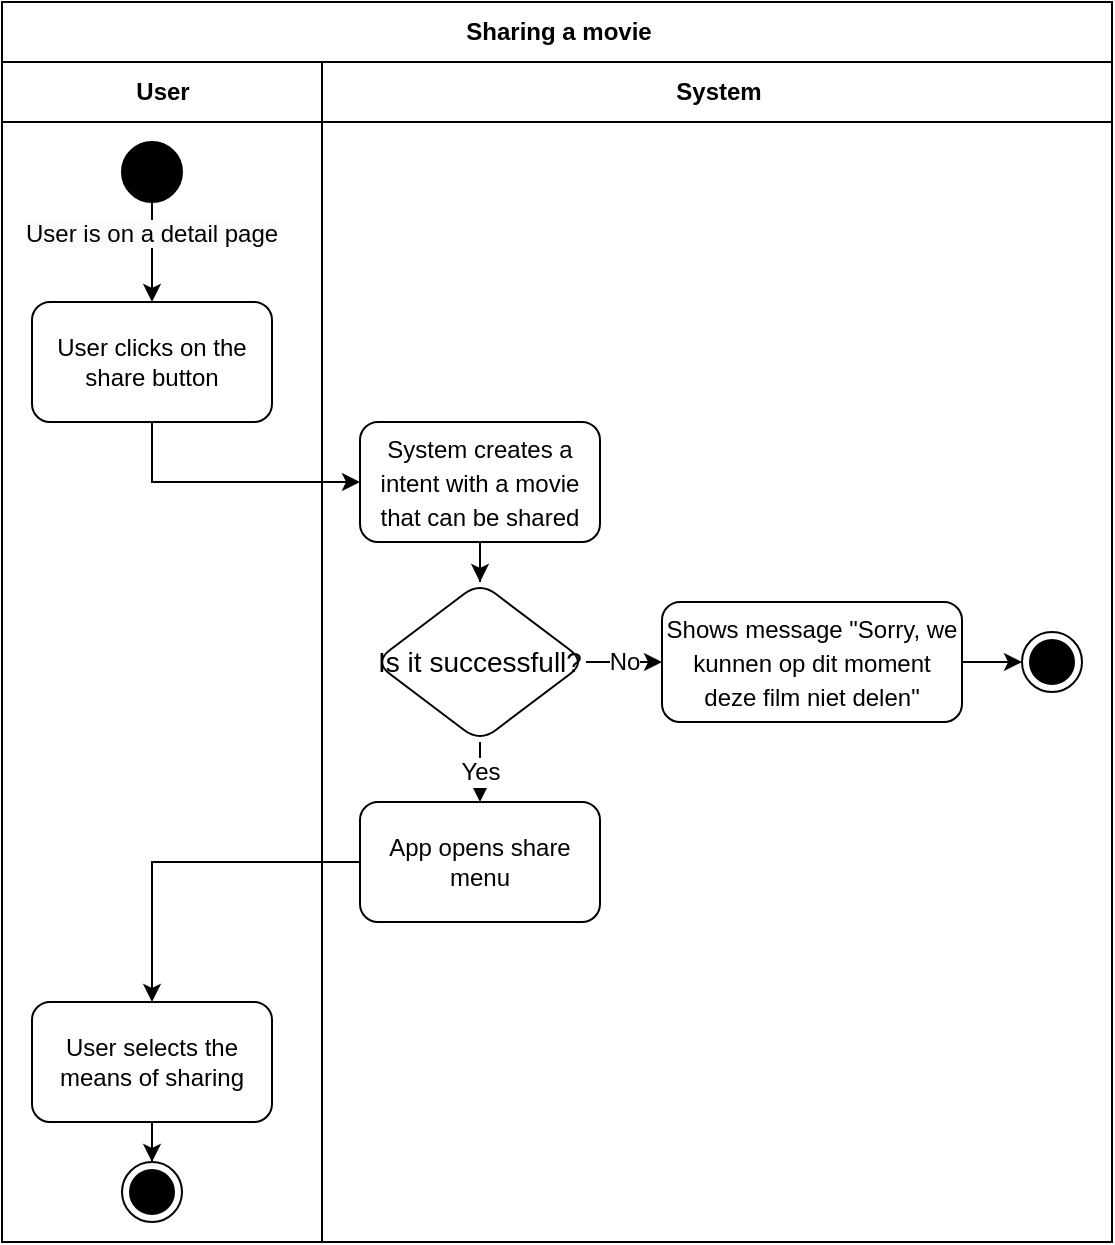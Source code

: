 <mxfile version="20.8.10" type="device"><diagram name="Page-1" id="TEiiZJtN-qKgT4E40Hxx"><mxGraphModel dx="1098" dy="772" grid="1" gridSize="10" guides="1" tooltips="1" connect="1" arrows="1" fold="1" page="1" pageScale="1" pageWidth="827" pageHeight="1169" math="0" shadow="0"><root><mxCell id="0"/><mxCell id="1" parent="0"/><mxCell id="q3mtD9LjC971txdhkeBY-1" value="Sharing a movie" style="swimlane;childLayout=stackLayout;resizeParent=1;resizeParentMax=0;startSize=30;html=1;" vertex="1" parent="1"><mxGeometry x="790" y="70" width="555" height="620" as="geometry"/></mxCell><mxCell id="q3mtD9LjC971txdhkeBY-2" value="User" style="swimlane;startSize=30;html=1;" vertex="1" parent="q3mtD9LjC971txdhkeBY-1"><mxGeometry y="30" width="160" height="590" as="geometry"/></mxCell><mxCell id="5jr6RTSWNDzqA51B39Cq-2" value="User clicks on the share button" style="rounded=1;whiteSpace=wrap;html=1;" parent="q3mtD9LjC971txdhkeBY-2" vertex="1"><mxGeometry x="15.0" y="120" width="120" height="60" as="geometry"/></mxCell><mxCell id="5jr6RTSWNDzqA51B39Cq-12" value="User selects the means of sharing" style="whiteSpace=wrap;html=1;rounded=1;" parent="q3mtD9LjC971txdhkeBY-2" vertex="1"><mxGeometry x="15.0" y="470" width="120" height="60" as="geometry"/></mxCell><mxCell id="5jr6RTSWNDzqA51B39Cq-14" value="" style="ellipse;html=1;shape=endState;fillColor=strokeColor;" parent="q3mtD9LjC971txdhkeBY-2" vertex="1"><mxGeometry x="60.0" y="550" width="30" height="30" as="geometry"/></mxCell><mxCell id="5jr6RTSWNDzqA51B39Cq-15" value="" style="edgeStyle=orthogonalEdgeStyle;rounded=0;orthogonalLoop=1;jettySize=auto;html=1;" parent="q3mtD9LjC971txdhkeBY-2" source="5jr6RTSWNDzqA51B39Cq-12" target="5jr6RTSWNDzqA51B39Cq-14" edge="1"><mxGeometry relative="1" as="geometry"/></mxCell><mxCell id="5jr6RTSWNDzqA51B39Cq-21" style="edgeStyle=orthogonalEdgeStyle;rounded=0;orthogonalLoop=1;jettySize=auto;html=1;entryX=0.5;entryY=0;entryDx=0;entryDy=0;" parent="q3mtD9LjC971txdhkeBY-2" source="5jr6RTSWNDzqA51B39Cq-16" target="5jr6RTSWNDzqA51B39Cq-2" edge="1"><mxGeometry relative="1" as="geometry"/></mxCell><mxCell id="5jr6RTSWNDzqA51B39Cq-16" value="" style="ellipse;fillColor=strokeColor;" parent="q3mtD9LjC971txdhkeBY-2" vertex="1"><mxGeometry x="60.0" y="40" width="30" height="30" as="geometry"/></mxCell><mxCell id="5jr6RTSWNDzqA51B39Cq-25" value="&lt;span style=&quot;color: rgb(0, 0, 0); font-family: Helvetica; font-size: 12px; font-style: normal; font-variant-ligatures: normal; font-variant-caps: normal; font-weight: 400; letter-spacing: normal; orphans: 2; text-align: center; text-indent: 0px; text-transform: none; widows: 2; word-spacing: 0px; -webkit-text-stroke-width: 0px; background-color: rgb(251, 251, 251); text-decoration-thickness: initial; text-decoration-style: initial; text-decoration-color: initial; float: none; display: inline !important;&quot;&gt;User is on a detail page&lt;/span&gt;" style="text;whiteSpace=wrap;html=1;fontSize=14;" parent="q3mtD9LjC971txdhkeBY-2" vertex="1"><mxGeometry x="10.0" y="70" width="160" height="40" as="geometry"/></mxCell><mxCell id="q3mtD9LjC971txdhkeBY-3" value="System" style="swimlane;startSize=30;html=1;" vertex="1" parent="q3mtD9LjC971txdhkeBY-1"><mxGeometry x="160" y="30" width="395" height="590" as="geometry"/></mxCell><mxCell id="5jr6RTSWNDzqA51B39Cq-9" value="App opens share menu" style="whiteSpace=wrap;html=1;rounded=1;" parent="q3mtD9LjC971txdhkeBY-3" vertex="1"><mxGeometry x="19" y="370" width="120" height="60" as="geometry"/></mxCell><mxCell id="5jr6RTSWNDzqA51B39Cq-27" value="&lt;font style=&quot;font-size: 12px;&quot;&gt;System creates a intent with a movie that can be shared&lt;/font&gt;" style="whiteSpace=wrap;html=1;rounded=1;fontSize=14;" parent="q3mtD9LjC971txdhkeBY-3" vertex="1"><mxGeometry x="19" y="180" width="120" height="60" as="geometry"/></mxCell><mxCell id="5jr6RTSWNDzqA51B39Cq-31" value="Yes" style="edgeStyle=orthogonalEdgeStyle;rounded=0;orthogonalLoop=1;jettySize=auto;html=1;fontSize=12;" parent="q3mtD9LjC971txdhkeBY-3" source="5jr6RTSWNDzqA51B39Cq-29" target="5jr6RTSWNDzqA51B39Cq-9" edge="1"><mxGeometry relative="1" as="geometry"/></mxCell><mxCell id="5jr6RTSWNDzqA51B39Cq-29" value="Is it successfull?" style="rhombus;whiteSpace=wrap;html=1;fontSize=14;rounded=1;" parent="q3mtD9LjC971txdhkeBY-3" vertex="1"><mxGeometry x="26" y="260" width="106" height="80" as="geometry"/></mxCell><mxCell id="5jr6RTSWNDzqA51B39Cq-30" value="" style="edgeStyle=orthogonalEdgeStyle;rounded=0;orthogonalLoop=1;jettySize=auto;html=1;fontSize=12;" parent="q3mtD9LjC971txdhkeBY-3" source="5jr6RTSWNDzqA51B39Cq-27" target="5jr6RTSWNDzqA51B39Cq-29" edge="1"><mxGeometry relative="1" as="geometry"/></mxCell><mxCell id="5jr6RTSWNDzqA51B39Cq-32" value="&lt;font style=&quot;font-size: 12px;&quot;&gt;Shows message &quot;&lt;span id=&quot;docs-internal-guid-d133f6f2-7fff-0d2d-2d32-d1f8cae4e2a1&quot; style=&quot;font-family: &amp;quot;Proxima Nova&amp;quot;, sans-serif; background-color: rgb(255, 255, 255); font-variant-numeric: normal; font-variant-east-asian: normal; vertical-align: baseline;&quot;&gt;Sorry, we kunnen op dit moment deze film niet delen&lt;/span&gt;&quot;&lt;/font&gt;" style="whiteSpace=wrap;html=1;fontSize=14;rounded=1;" parent="q3mtD9LjC971txdhkeBY-3" vertex="1"><mxGeometry x="170" y="270" width="150" height="60" as="geometry"/></mxCell><mxCell id="5jr6RTSWNDzqA51B39Cq-33" value="No" style="edgeStyle=orthogonalEdgeStyle;rounded=0;orthogonalLoop=1;jettySize=auto;html=1;fontSize=12;" parent="q3mtD9LjC971txdhkeBY-3" source="5jr6RTSWNDzqA51B39Cq-29" target="5jr6RTSWNDzqA51B39Cq-32" edge="1"><mxGeometry relative="1" as="geometry"/></mxCell><mxCell id="5jr6RTSWNDzqA51B39Cq-36" value="" style="edgeStyle=orthogonalEdgeStyle;rounded=0;orthogonalLoop=1;jettySize=auto;html=1;fontSize=12;endArrow=none;endFill=0;startArrow=classic;startFill=1;" parent="q3mtD9LjC971txdhkeBY-3" source="5jr6RTSWNDzqA51B39Cq-34" target="5jr6RTSWNDzqA51B39Cq-32" edge="1"><mxGeometry relative="1" as="geometry"/></mxCell><mxCell id="5jr6RTSWNDzqA51B39Cq-34" value="" style="ellipse;html=1;shape=endState;fillColor=strokeColor;" parent="q3mtD9LjC971txdhkeBY-3" vertex="1"><mxGeometry x="350" y="285" width="30" height="30" as="geometry"/></mxCell><mxCell id="5jr6RTSWNDzqA51B39Cq-13" value="" style="edgeStyle=orthogonalEdgeStyle;rounded=0;orthogonalLoop=1;jettySize=auto;html=1;" parent="q3mtD9LjC971txdhkeBY-1" source="5jr6RTSWNDzqA51B39Cq-9" target="5jr6RTSWNDzqA51B39Cq-12" edge="1"><mxGeometry relative="1" as="geometry"/></mxCell><mxCell id="5jr6RTSWNDzqA51B39Cq-28" value="" style="edgeStyle=orthogonalEdgeStyle;rounded=0;orthogonalLoop=1;jettySize=auto;html=1;fontSize=12;exitX=0.5;exitY=1;exitDx=0;exitDy=0;" parent="q3mtD9LjC971txdhkeBY-1" source="5jr6RTSWNDzqA51B39Cq-2" target="5jr6RTSWNDzqA51B39Cq-27" edge="1"><mxGeometry relative="1" as="geometry"/></mxCell></root></mxGraphModel></diagram></mxfile>